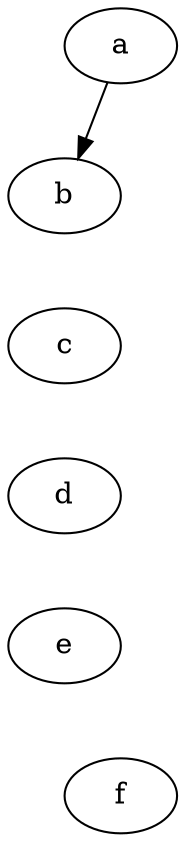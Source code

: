 digraph grow1 {
  a -> b
  b -> c [style=invis]
  c -> d [style=invis]
  d -> e [style=invis]
  e -> f [style=invis]
  f -> a [style=invis]
}
